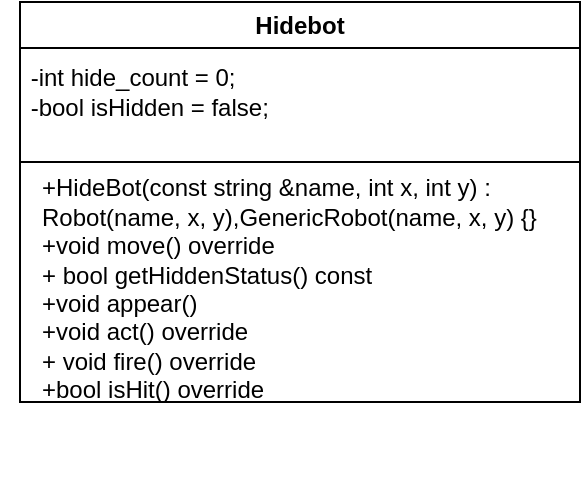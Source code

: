 <mxfile version="27.0.9">
  <diagram name="Page-1" id="7hEuU5L8WPl_ntsHJS8Y">
    <mxGraphModel dx="902" dy="464" grid="1" gridSize="10" guides="1" tooltips="1" connect="1" arrows="1" fold="1" page="1" pageScale="1" pageWidth="850" pageHeight="1100" math="0" shadow="0">
      <root>
        <mxCell id="0" />
        <mxCell id="1" parent="0" />
        <mxCell id="CGvUghyQHNpQq5ck0WqS-1" value="Hidebot" style="swimlane;whiteSpace=wrap;html=1;" vertex="1" parent="1">
          <mxGeometry x="110" y="110" width="280" height="200" as="geometry" />
        </mxCell>
        <mxCell id="CGvUghyQHNpQq5ck0WqS-2" value="&lt;div&gt;&amp;nbsp; &amp;nbsp; -int hide_count = 0;&lt;/div&gt;&lt;div&gt;&amp;nbsp; &amp;nbsp; -bool isHidden = false;&lt;/div&gt;" style="text;html=1;align=left;verticalAlign=middle;whiteSpace=wrap;rounded=0;" vertex="1" parent="CGvUghyQHNpQq5ck0WqS-1">
          <mxGeometry x="-10" y="30" width="170" height="30" as="geometry" />
        </mxCell>
        <mxCell id="CGvUghyQHNpQq5ck0WqS-3" value="&lt;div style=&quot;text-align: left;&quot;&gt;+HideBot(const string &amp;amp;name, int x, int y)&lt;span style=&quot;background-color: transparent; color: light-dark(rgb(0, 0, 0), rgb(255, 255, 255));&quot;&gt;&amp;nbsp;: Robot(name, x, y),&lt;/span&gt;&lt;span style=&quot;background-color: transparent; color: light-dark(rgb(0, 0, 0), rgb(255, 255, 255));&quot;&gt;GenericRobot(name, x, y) {}&lt;/span&gt;&lt;/div&gt;&lt;div style=&quot;text-align: left;&quot;&gt;&lt;span style=&quot;background-color: transparent; color: light-dark(rgb(0, 0, 0), rgb(255, 255, 255));&quot;&gt;+void move() override&lt;/span&gt;&lt;/div&gt;&lt;div style=&quot;text-align: left;&quot;&gt;+ bool getHiddenStatus() const&lt;/div&gt;&lt;div style=&quot;text-align: left;&quot;&gt;+void appear()&lt;/div&gt;&lt;div style=&quot;text-align: left;&quot;&gt;+void act() override&lt;/div&gt;&lt;div style=&quot;text-align: left;&quot;&gt;+ void fire() override&lt;/div&gt;&lt;div style=&quot;text-align: left;&quot;&gt;+bool isHit() override&lt;/div&gt;&lt;div style=&quot;text-align: left;&quot;&gt;&lt;br&gt;&lt;/div&gt;&lt;div&gt;&lt;br&gt;&lt;/div&gt;&lt;div&gt;&lt;br&gt;&lt;/div&gt;" style="text;html=1;align=center;verticalAlign=middle;whiteSpace=wrap;rounded=0;" vertex="1" parent="CGvUghyQHNpQq5ck0WqS-1">
          <mxGeometry x="10" y="150" width="270" height="30" as="geometry" />
        </mxCell>
        <mxCell id="CGvUghyQHNpQq5ck0WqS-4" value="" style="endArrow=none;html=1;rounded=0;" edge="1" parent="1">
          <mxGeometry width="50" height="50" relative="1" as="geometry">
            <mxPoint x="110" y="190" as="sourcePoint" />
            <mxPoint x="390" y="190" as="targetPoint" />
          </mxGeometry>
        </mxCell>
      </root>
    </mxGraphModel>
  </diagram>
</mxfile>
